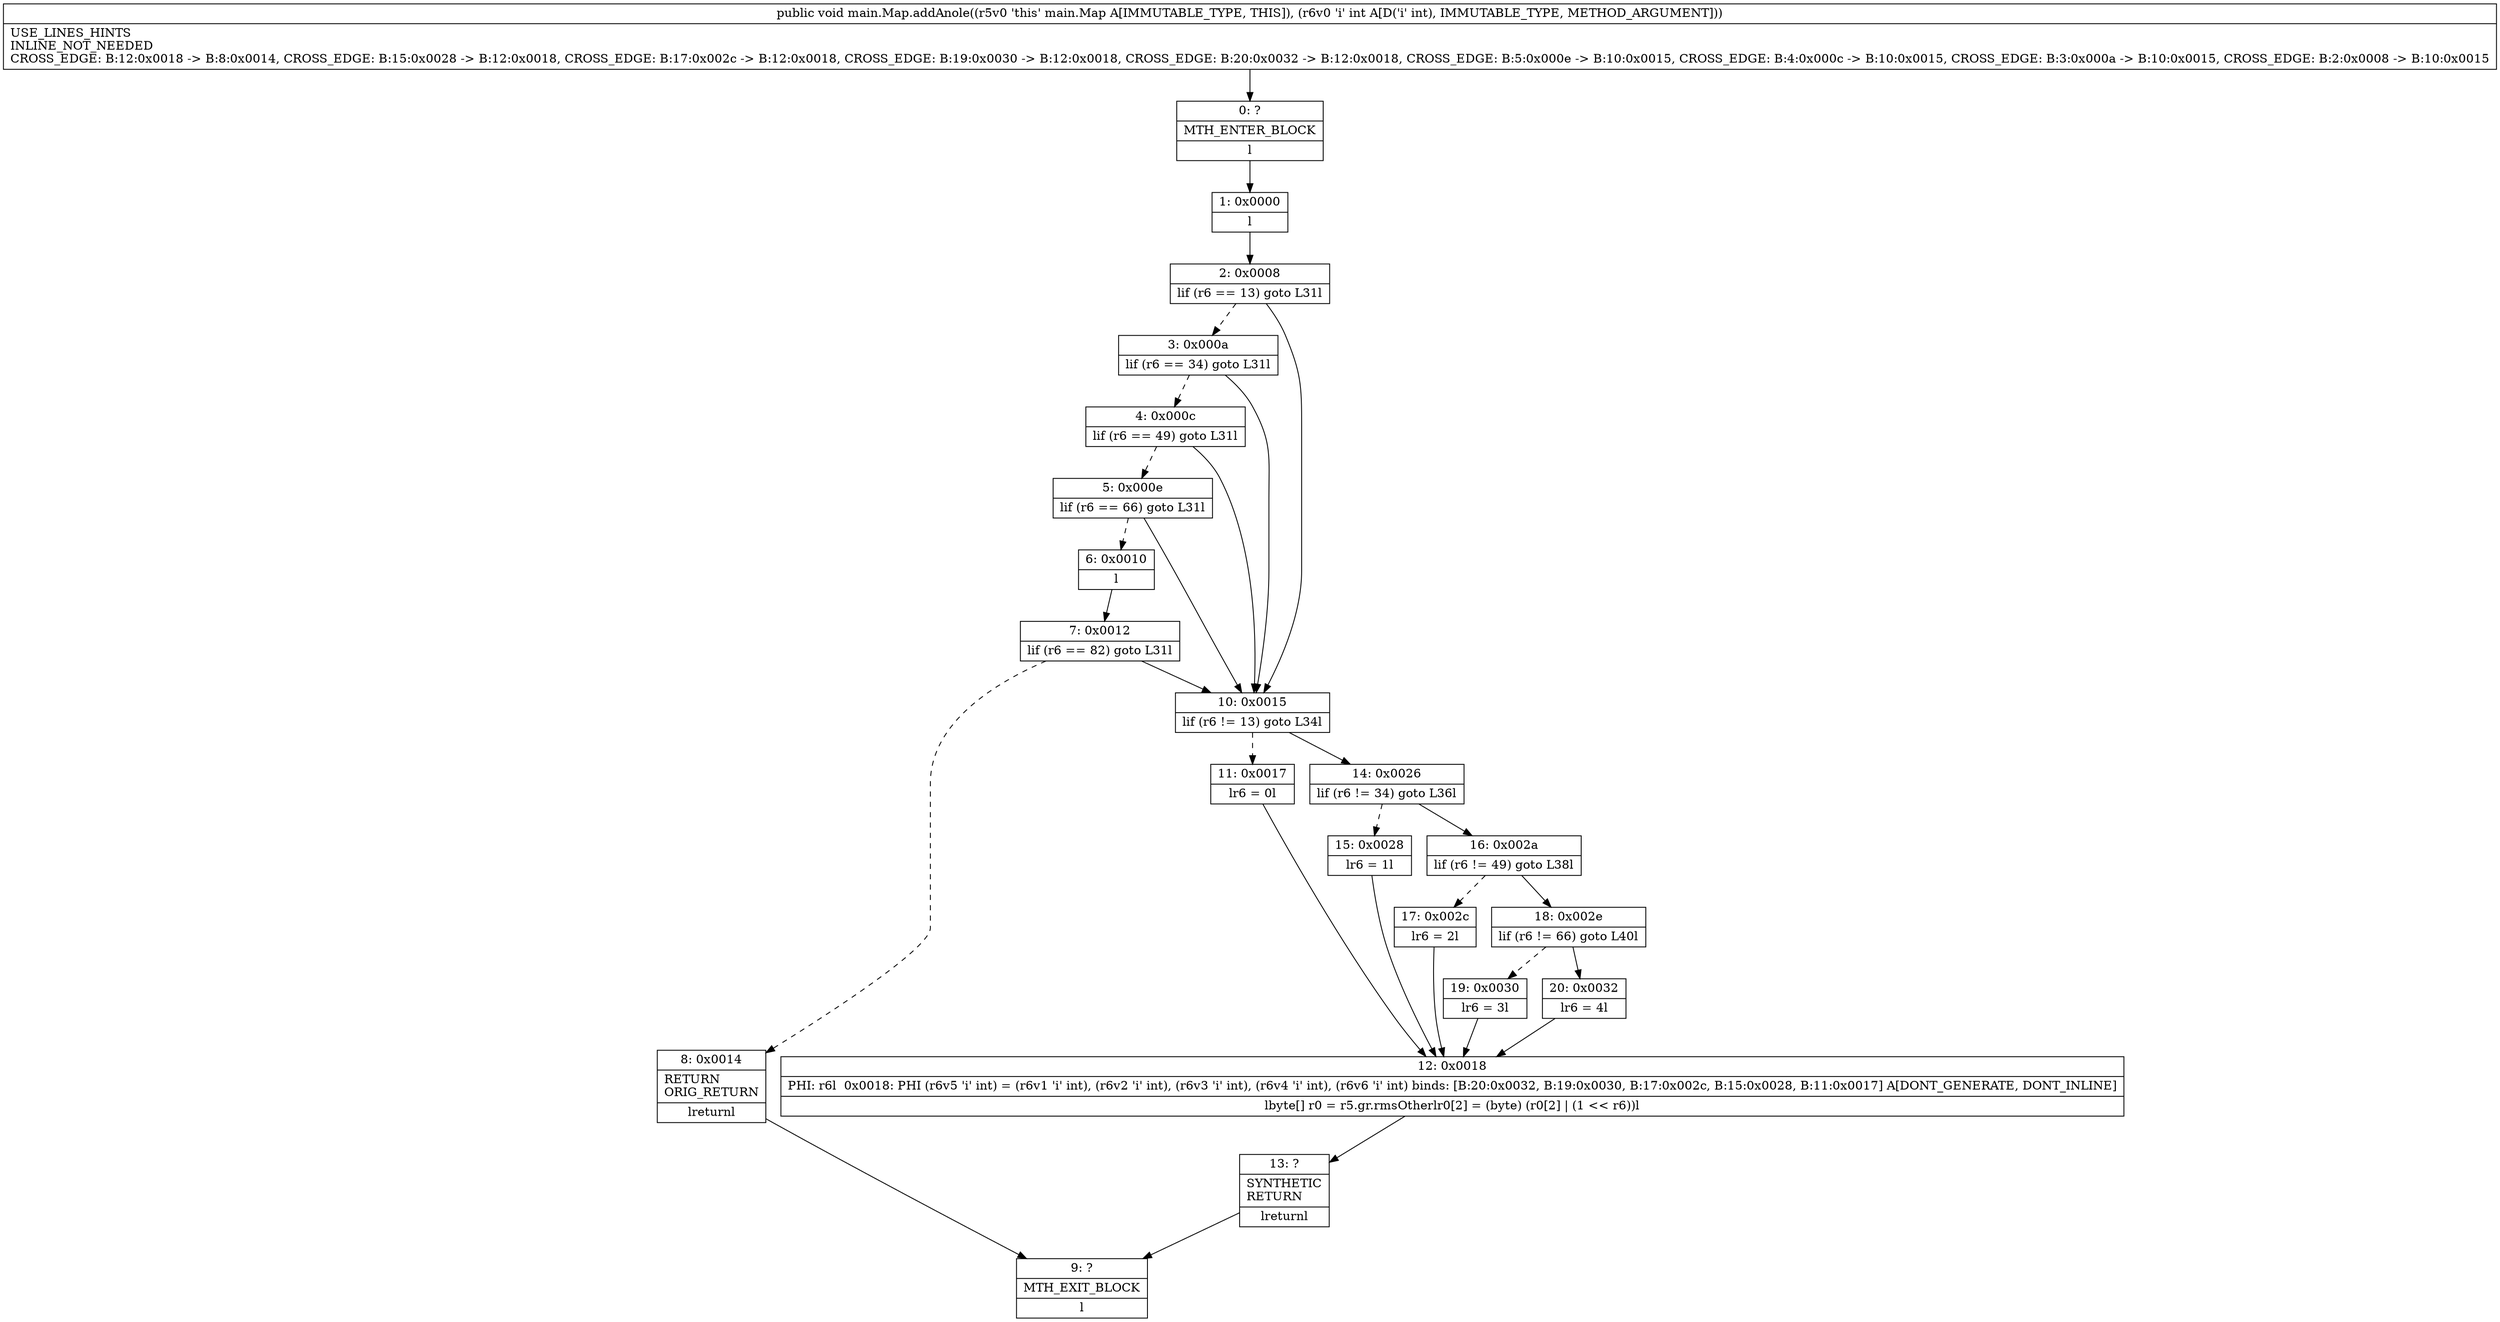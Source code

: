 digraph "CFG formain.Map.addAnole(I)V" {
Node_0 [shape=record,label="{0\:\ ?|MTH_ENTER_BLOCK\l|l}"];
Node_1 [shape=record,label="{1\:\ 0x0000|l}"];
Node_2 [shape=record,label="{2\:\ 0x0008|lif (r6 == 13) goto L31l}"];
Node_3 [shape=record,label="{3\:\ 0x000a|lif (r6 == 34) goto L31l}"];
Node_4 [shape=record,label="{4\:\ 0x000c|lif (r6 == 49) goto L31l}"];
Node_5 [shape=record,label="{5\:\ 0x000e|lif (r6 == 66) goto L31l}"];
Node_6 [shape=record,label="{6\:\ 0x0010|l}"];
Node_7 [shape=record,label="{7\:\ 0x0012|lif (r6 == 82) goto L31l}"];
Node_8 [shape=record,label="{8\:\ 0x0014|RETURN\lORIG_RETURN\l|lreturnl}"];
Node_9 [shape=record,label="{9\:\ ?|MTH_EXIT_BLOCK\l|l}"];
Node_10 [shape=record,label="{10\:\ 0x0015|lif (r6 != 13) goto L34l}"];
Node_11 [shape=record,label="{11\:\ 0x0017|lr6 = 0l}"];
Node_12 [shape=record,label="{12\:\ 0x0018|PHI: r6l  0x0018: PHI (r6v5 'i' int) = (r6v1 'i' int), (r6v2 'i' int), (r6v3 'i' int), (r6v4 'i' int), (r6v6 'i' int) binds: [B:20:0x0032, B:19:0x0030, B:17:0x002c, B:15:0x0028, B:11:0x0017] A[DONT_GENERATE, DONT_INLINE]\l|lbyte[] r0 = r5.gr.rmsOtherlr0[2] = (byte) (r0[2] \| (1 \<\< r6))l}"];
Node_13 [shape=record,label="{13\:\ ?|SYNTHETIC\lRETURN\l|lreturnl}"];
Node_14 [shape=record,label="{14\:\ 0x0026|lif (r6 != 34) goto L36l}"];
Node_15 [shape=record,label="{15\:\ 0x0028|lr6 = 1l}"];
Node_16 [shape=record,label="{16\:\ 0x002a|lif (r6 != 49) goto L38l}"];
Node_17 [shape=record,label="{17\:\ 0x002c|lr6 = 2l}"];
Node_18 [shape=record,label="{18\:\ 0x002e|lif (r6 != 66) goto L40l}"];
Node_19 [shape=record,label="{19\:\ 0x0030|lr6 = 3l}"];
Node_20 [shape=record,label="{20\:\ 0x0032|lr6 = 4l}"];
MethodNode[shape=record,label="{public void main.Map.addAnole((r5v0 'this' main.Map A[IMMUTABLE_TYPE, THIS]), (r6v0 'i' int A[D('i' int), IMMUTABLE_TYPE, METHOD_ARGUMENT]))  | USE_LINES_HINTS\lINLINE_NOT_NEEDED\lCROSS_EDGE: B:12:0x0018 \-\> B:8:0x0014, CROSS_EDGE: B:15:0x0028 \-\> B:12:0x0018, CROSS_EDGE: B:17:0x002c \-\> B:12:0x0018, CROSS_EDGE: B:19:0x0030 \-\> B:12:0x0018, CROSS_EDGE: B:20:0x0032 \-\> B:12:0x0018, CROSS_EDGE: B:5:0x000e \-\> B:10:0x0015, CROSS_EDGE: B:4:0x000c \-\> B:10:0x0015, CROSS_EDGE: B:3:0x000a \-\> B:10:0x0015, CROSS_EDGE: B:2:0x0008 \-\> B:10:0x0015\l}"];
MethodNode -> Node_0;
Node_0 -> Node_1;
Node_1 -> Node_2;
Node_2 -> Node_3[style=dashed];
Node_2 -> Node_10;
Node_3 -> Node_4[style=dashed];
Node_3 -> Node_10;
Node_4 -> Node_5[style=dashed];
Node_4 -> Node_10;
Node_5 -> Node_6[style=dashed];
Node_5 -> Node_10;
Node_6 -> Node_7;
Node_7 -> Node_8[style=dashed];
Node_7 -> Node_10;
Node_8 -> Node_9;
Node_10 -> Node_11[style=dashed];
Node_10 -> Node_14;
Node_11 -> Node_12;
Node_12 -> Node_13;
Node_13 -> Node_9;
Node_14 -> Node_15[style=dashed];
Node_14 -> Node_16;
Node_15 -> Node_12;
Node_16 -> Node_17[style=dashed];
Node_16 -> Node_18;
Node_17 -> Node_12;
Node_18 -> Node_19[style=dashed];
Node_18 -> Node_20;
Node_19 -> Node_12;
Node_20 -> Node_12;
}

